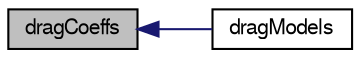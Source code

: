 digraph "dragCoeffs"
{
  bgcolor="transparent";
  edge [fontname="FreeSans",fontsize="10",labelfontname="FreeSans",labelfontsize="10"];
  node [fontname="FreeSans",fontsize="10",shape=record];
  rankdir="LR";
  Node36 [label="dragCoeffs",height=0.2,width=0.4,color="black", fillcolor="grey75", style="filled", fontcolor="black"];
  Node36 -> Node37 [dir="back",color="midnightblue",fontsize="10",style="solid",fontname="FreeSans"];
  Node37 [label="dragModels",height=0.2,width=0.4,color="black",URL="$a32062.html#aa84614239d8c556c7d5ff2e638dcdcd6",tooltip="Return the table of drag models. "];
}
